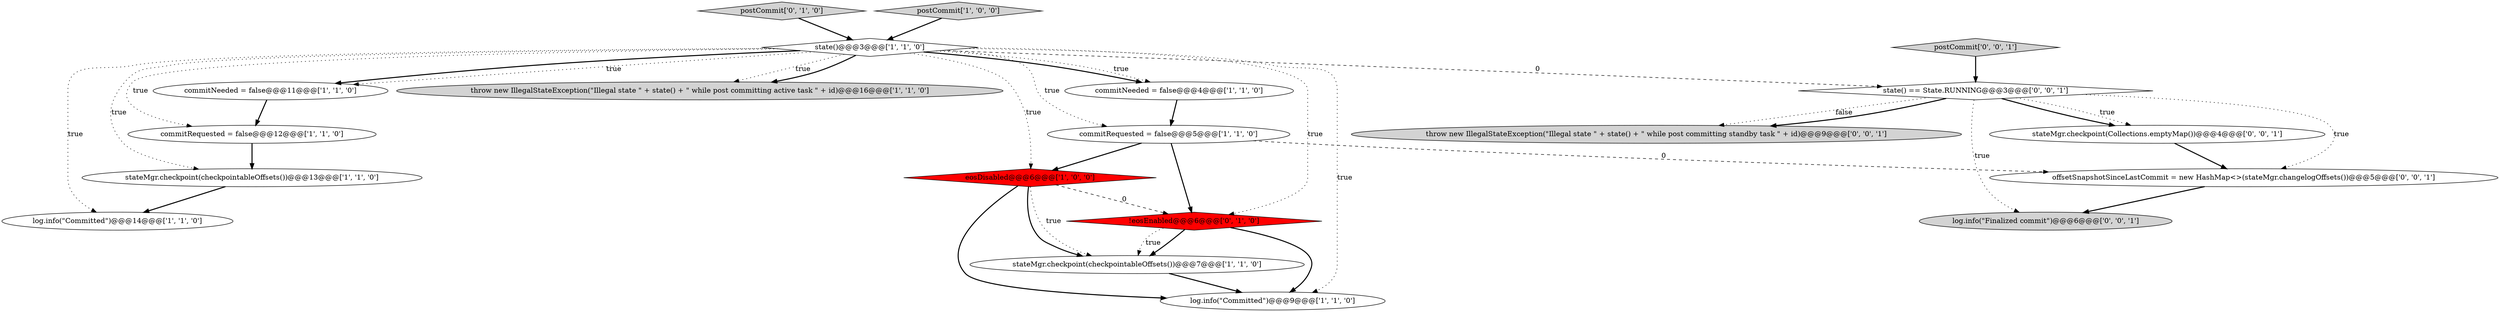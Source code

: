 digraph {
15 [style = filled, label = "offsetSnapshotSinceLastCommit = new HashMap<>(stateMgr.changelogOffsets())@@@5@@@['0', '0', '1']", fillcolor = white, shape = ellipse image = "AAA0AAABBB3BBB"];
6 [style = filled, label = "state()@@@3@@@['1', '1', '0']", fillcolor = white, shape = diamond image = "AAA0AAABBB1BBB"];
12 [style = filled, label = "postCommit['0', '1', '0']", fillcolor = lightgray, shape = diamond image = "AAA0AAABBB2BBB"];
14 [style = filled, label = "state() == State.RUNNING@@@3@@@['0', '0', '1']", fillcolor = white, shape = diamond image = "AAA0AAABBB3BBB"];
18 [style = filled, label = "throw new IllegalStateException(\"Illegal state \" + state() + \" while post committing standby task \" + id)@@@9@@@['0', '0', '1']", fillcolor = lightgray, shape = ellipse image = "AAA0AAABBB3BBB"];
3 [style = filled, label = "eosDisabled@@@6@@@['1', '0', '0']", fillcolor = red, shape = diamond image = "AAA1AAABBB1BBB"];
19 [style = filled, label = "stateMgr.checkpoint(Collections.emptyMap())@@@4@@@['0', '0', '1']", fillcolor = white, shape = ellipse image = "AAA0AAABBB3BBB"];
13 [style = filled, label = "!eosEnabled@@@6@@@['0', '1', '0']", fillcolor = red, shape = diamond image = "AAA1AAABBB2BBB"];
10 [style = filled, label = "throw new IllegalStateException(\"Illegal state \" + state() + \" while post committing active task \" + id)@@@16@@@['1', '1', '0']", fillcolor = lightgray, shape = ellipse image = "AAA0AAABBB1BBB"];
1 [style = filled, label = "commitNeeded = false@@@11@@@['1', '1', '0']", fillcolor = white, shape = ellipse image = "AAA0AAABBB1BBB"];
11 [style = filled, label = "postCommit['1', '0', '0']", fillcolor = lightgray, shape = diamond image = "AAA0AAABBB1BBB"];
5 [style = filled, label = "log.info(\"Committed\")@@@9@@@['1', '1', '0']", fillcolor = white, shape = ellipse image = "AAA0AAABBB1BBB"];
4 [style = filled, label = "stateMgr.checkpoint(checkpointableOffsets())@@@13@@@['1', '1', '0']", fillcolor = white, shape = ellipse image = "AAA0AAABBB1BBB"];
17 [style = filled, label = "log.info(\"Finalized commit\")@@@6@@@['0', '0', '1']", fillcolor = lightgray, shape = ellipse image = "AAA0AAABBB3BBB"];
9 [style = filled, label = "stateMgr.checkpoint(checkpointableOffsets())@@@7@@@['1', '1', '0']", fillcolor = white, shape = ellipse image = "AAA0AAABBB1BBB"];
0 [style = filled, label = "commitNeeded = false@@@4@@@['1', '1', '0']", fillcolor = white, shape = ellipse image = "AAA0AAABBB1BBB"];
16 [style = filled, label = "postCommit['0', '0', '1']", fillcolor = lightgray, shape = diamond image = "AAA0AAABBB3BBB"];
8 [style = filled, label = "commitRequested = false@@@12@@@['1', '1', '0']", fillcolor = white, shape = ellipse image = "AAA0AAABBB1BBB"];
7 [style = filled, label = "commitRequested = false@@@5@@@['1', '1', '0']", fillcolor = white, shape = ellipse image = "AAA0AAABBB1BBB"];
2 [style = filled, label = "log.info(\"Committed\")@@@14@@@['1', '1', '0']", fillcolor = white, shape = ellipse image = "AAA0AAABBB1BBB"];
7->13 [style = bold, label=""];
14->19 [style = dotted, label="true"];
1->8 [style = bold, label=""];
6->13 [style = dotted, label="true"];
11->6 [style = bold, label=""];
6->1 [style = dotted, label="true"];
14->19 [style = bold, label=""];
14->18 [style = dotted, label="false"];
6->0 [style = bold, label=""];
4->2 [style = bold, label=""];
3->9 [style = dotted, label="true"];
6->14 [style = dashed, label="0"];
3->13 [style = dashed, label="0"];
12->6 [style = bold, label=""];
7->3 [style = bold, label=""];
0->7 [style = bold, label=""];
6->10 [style = dotted, label="true"];
14->17 [style = dotted, label="true"];
6->1 [style = bold, label=""];
3->9 [style = bold, label=""];
14->15 [style = dotted, label="true"];
15->17 [style = bold, label=""];
3->5 [style = bold, label=""];
6->2 [style = dotted, label="true"];
6->4 [style = dotted, label="true"];
6->8 [style = dotted, label="true"];
6->10 [style = bold, label=""];
6->7 [style = dotted, label="true"];
9->5 [style = bold, label=""];
13->5 [style = bold, label=""];
7->15 [style = dashed, label="0"];
16->14 [style = bold, label=""];
14->18 [style = bold, label=""];
13->9 [style = bold, label=""];
6->0 [style = dotted, label="true"];
8->4 [style = bold, label=""];
19->15 [style = bold, label=""];
6->3 [style = dotted, label="true"];
6->5 [style = dotted, label="true"];
13->9 [style = dotted, label="true"];
}
